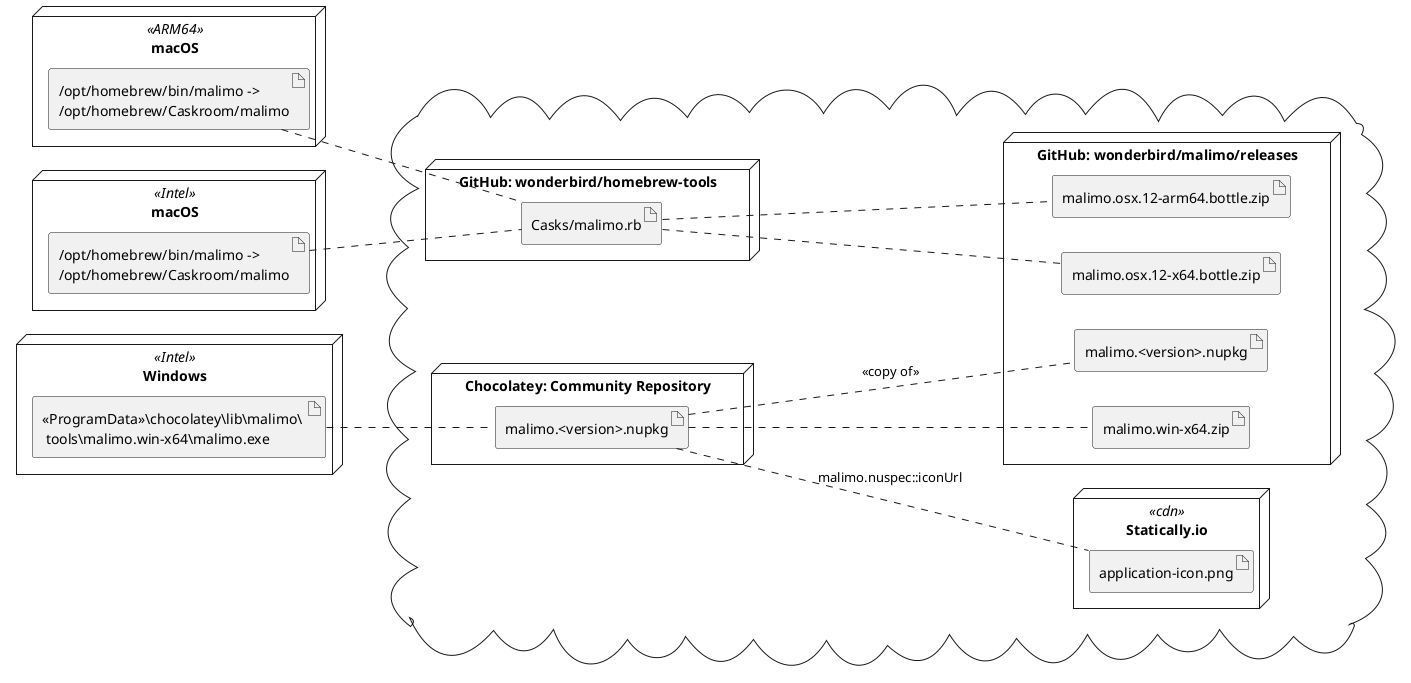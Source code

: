 @startuml
left to right direction

set namespaceSeparator none

together {
    node "macOS" <<ARM64>> as armMac {
        artifact "/opt/homebrew/bin/malimo ->\n/opt/homebrew/Caskroom/malimo" as armMalimo
    }
    
    node "macOS" <<Intel>> as intelMac {
        artifact "/opt/homebrew/bin/malimo ->\n/opt/homebrew/Caskroom/malimo" as intelMalimo
    }
    
    node "Windows" <<Intel>> {
        artifact "<<ProgramData>>\\chocolatey\\lib\\malimo\\ \n tools\\malimo.win-x64\\malimo.exe" as winMalimo
    }
}

cloud {
  node "GitHub: wonderbird/malimo/releases" {
    artifact "malimo.osx.12-arm64.bottle.zip" as armBottle
    artifact "malimo.osx.12-x64.bottle.zip" as intelBottle
    artifact "malimo.win-x64.zip" as winRelease
    artifact "malimo.<version>.nupkg" as chocoCopy
  }
  
  node "GitHub: wonderbird/homebrew-tools" {
    artifact "Casks/malimo.rb" as cask
  }
  
  node "Chocolatey: Community Repository" {
    artifact "malimo.<version>.nupkg" as chocoPackage
  }
  
  node "Statically.io" <<cdn>> {
    artifact "application-icon.png" as appIcon
  }
}

cask .. armBottle
cask .. intelBottle

armMalimo .. cask
intelMalimo .. cask

winMalimo .. chocoPackage
chocoPackage .. chocoCopy : << copy of >>
chocoPackage .. winRelease

chocoPackage .. appIcon : malimo.nuspec::iconUrl
@enduml
